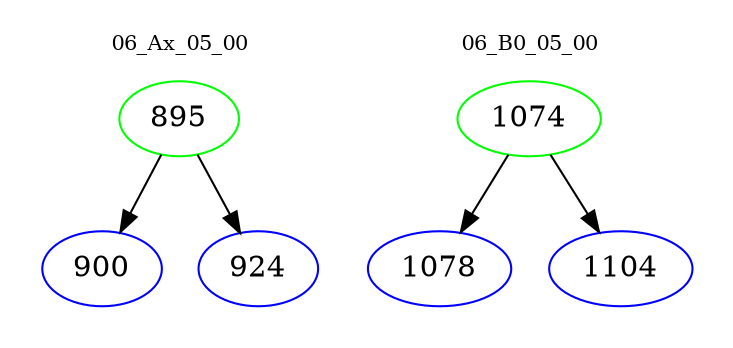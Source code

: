 digraph{
subgraph cluster_0 {
color = white
label = "06_Ax_05_00";
fontsize=10;
T0_895 [label="895", color="green"]
T0_895 -> T0_900 [color="black"]
T0_900 [label="900", color="blue"]
T0_895 -> T0_924 [color="black"]
T0_924 [label="924", color="blue"]
}
subgraph cluster_1 {
color = white
label = "06_B0_05_00";
fontsize=10;
T1_1074 [label="1074", color="green"]
T1_1074 -> T1_1078 [color="black"]
T1_1078 [label="1078", color="blue"]
T1_1074 -> T1_1104 [color="black"]
T1_1104 [label="1104", color="blue"]
}
}
